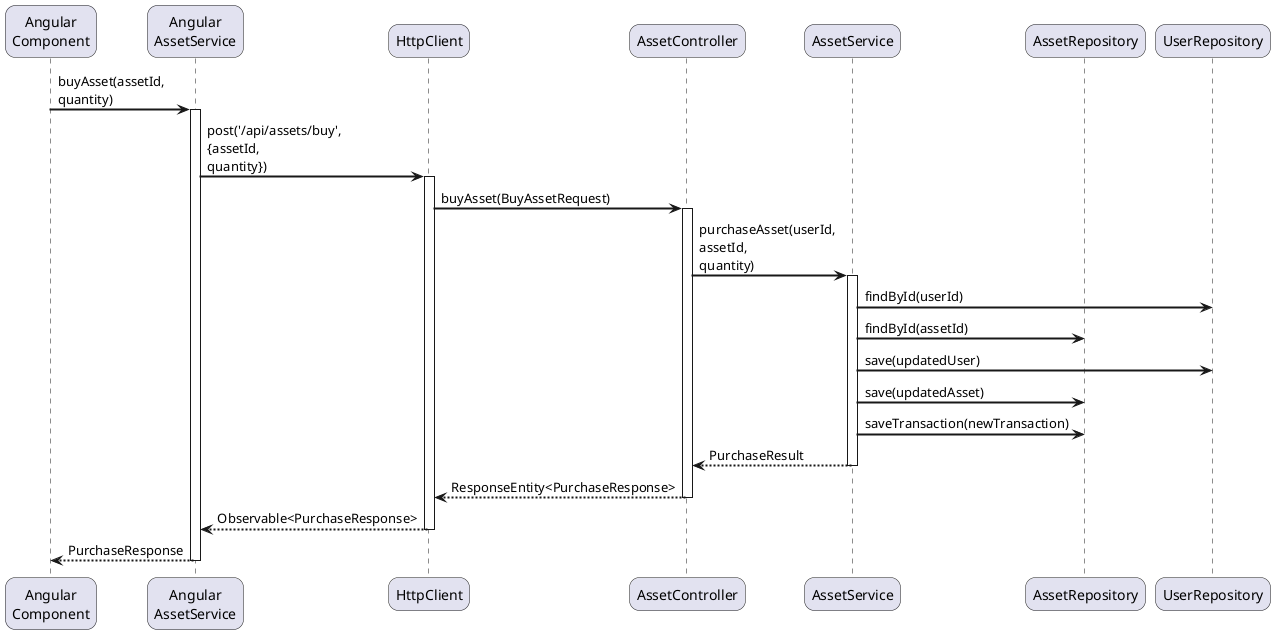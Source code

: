 @startuml Buy Asset Sequence Diagram
skinparam sequenceArrowThickness 2
skinparam roundcorner 20
skinparam maxMessageSize 60

participant "Angular\nComponent" as AngularComp
participant "Angular\nAssetService" as AngularService
participant "HttpClient" as HttpClient
participant "AssetController" as Controller
participant "AssetService" as Service
participant "AssetRepository" as Repository
participant "UserRepository" as UserRepo

AngularComp -> AngularService : buyAsset(assetId, quantity)
activate AngularService

AngularService -> HttpClient : post('/api/assets/buy', {assetId, quantity})
activate HttpClient

HttpClient -> Controller : buyAsset(BuyAssetRequest)
activate Controller

Controller -> Service : purchaseAsset(userId, assetId, quantity)
activate Service

Service -> UserRepo : findById(userId)
Service -> Repository : findById(assetId)

Service -> UserRepo : save(updatedUser)
Service -> Repository : save(updatedAsset)
Service -> Repository : saveTransaction(newTransaction)

Service --> Controller : PurchaseResult
deactivate Service

Controller --> HttpClient : ResponseEntity<PurchaseResponse>
deactivate Controller

HttpClient --> AngularService : Observable<PurchaseResponse>
deactivate HttpClient

AngularService --> AngularComp : PurchaseResponse
deactivate AngularService

@enduml